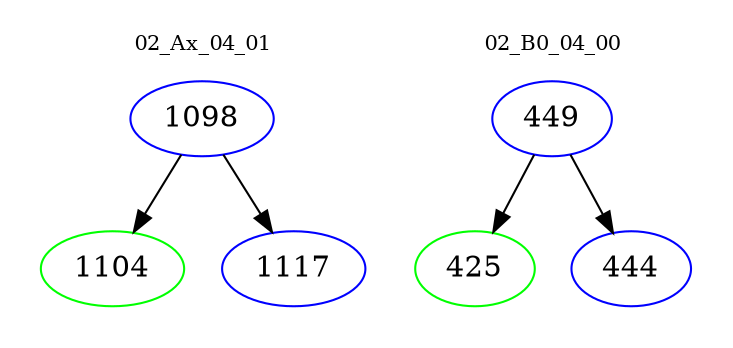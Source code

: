 digraph{
subgraph cluster_0 {
color = white
label = "02_Ax_04_01";
fontsize=10;
T0_1098 [label="1098", color="blue"]
T0_1098 -> T0_1104 [color="black"]
T0_1104 [label="1104", color="green"]
T0_1098 -> T0_1117 [color="black"]
T0_1117 [label="1117", color="blue"]
}
subgraph cluster_1 {
color = white
label = "02_B0_04_00";
fontsize=10;
T1_449 [label="449", color="blue"]
T1_449 -> T1_425 [color="black"]
T1_425 [label="425", color="green"]
T1_449 -> T1_444 [color="black"]
T1_444 [label="444", color="blue"]
}
}
